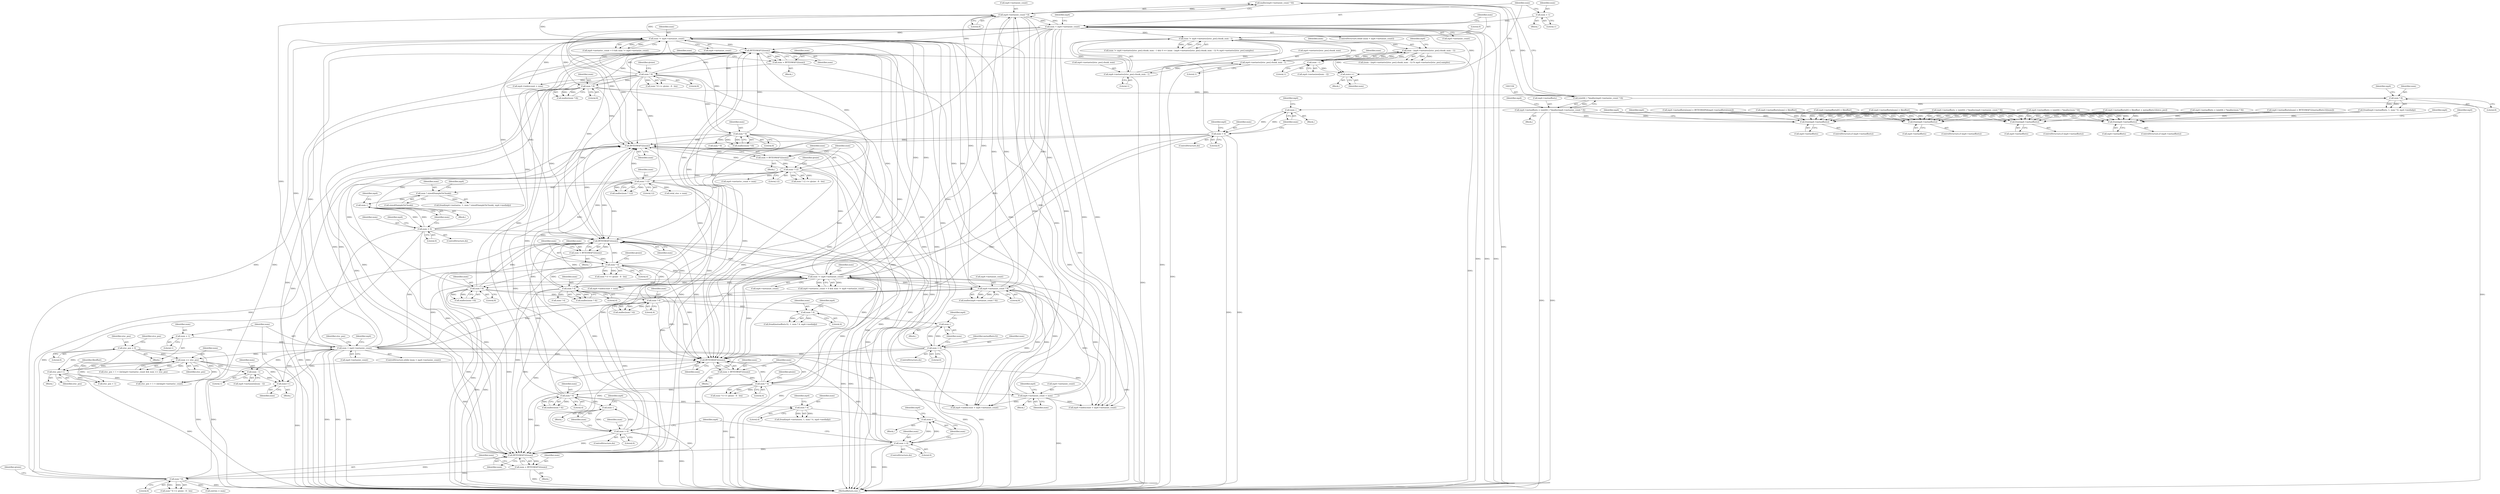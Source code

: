 digraph "0_gpmf-parser_341f12cd5b97ab419e53853ca00176457c9f1681_5@API" {
"1001537" [label="(Call,malloc(mp4->metasize_count * 8))"];
"1001538" [label="(Call,mp4->metasize_count * 8)"];
"1001510" [label="(Call,num != mp4->metasize_count)"];
"1001494" [label="(Call,num * 8)"];
"1001488" [label="(Call,num = BYTESWAP32(num))"];
"1001490" [label="(Call,BYTESWAP32(num))"];
"1000857" [label="(Call,num > 0)"];
"1000807" [label="(Call,num--)"];
"1000798" [label="(Call,num * sizeof(SampleToChunk))"];
"1000779" [label="(Call,num * 12)"];
"1000750" [label="(Call,num * 12)"];
"1000744" [label="(Call,num = BYTESWAP32(num))"];
"1000746" [label="(Call,BYTESWAP32(num))"];
"1001250" [label="(Call,num < mp4->metasize_count)"];
"1001246" [label="(Call,num = 1)"];
"1001331" [label="(Call,num++)"];
"1001267" [label="(Call,num == stsc_pos)"];
"1001198" [label="(Call,stsc_pos = 0)"];
"1001273" [label="(Call,stsc_pos++)"];
"1001319" [label="(Call,num - 1)"];
"1001168" [label="(Call,mp4->metasize_count * 8)"];
"1001617" [label="(Call,num < mp4->metasize_count)"];
"1001687" [label="(Call,num++)"];
"1001677" [label="(Call,num - 1)"];
"1001639" [label="(Call,num - (mp4->metastsc[stsc_pos].chunk_num - 1))"];
"1001625" [label="(Call,num != mp4->metastsc[stsc_pos].chunk_num - 1)"];
"1001627" [label="(Call,mp4->metastsc[stsc_pos].chunk_num - 1)"];
"1001641" [label="(Call,mp4->metastsc[stsc_pos].chunk_num - 1)"];
"1001613" [label="(Call,num = 1)"];
"1001140" [label="(Call,num != mp4->metasize_count)"];
"1001124" [label="(Call,num * 4)"];
"1001118" [label="(Call,num = BYTESWAP32(num))"];
"1001120" [label="(Call,BYTESWAP32(num))"];
"1001845" [label="(Call,num * 8)"];
"1001839" [label="(Call,num = BYTESWAP32(num))"];
"1001841" [label="(Call,BYTESWAP32(num))"];
"1000997" [label="(Call,num * 4)"];
"1000968" [label="(Call,num * 4)"];
"1000962" [label="(Call,num = BYTESWAP32(num))"];
"1000964" [label="(Call,BYTESWAP32(num))"];
"1001059" [label="(Call,num > 0)"];
"1001050" [label="(Call,num--)"];
"1001427" [label="(Call,num > 0)"];
"1001415" [label="(Call,num--)"];
"1001404" [label="(Call,num * 4)"];
"1001392" [label="(Call,num * 4)"];
"1001375" [label="(Call,num * 8)"];
"1001557" [label="(Call,num * 8)"];
"1001187" [label="(Call,num * 4)"];
"1001039" [label="(Call,num > 0)"];
"1001025" [label="(Call,num--)"];
"1001017" [label="(Call,num * 4)"];
"1001731" [label="(Call,num * 8)"];
"1001768" [label="(Call,num > 0)"];
"1001754" [label="(Call,num--)"];
"1001746" [label="(Call,num * 8)"];
"1000977" [label="(Call,mp4->metasize_count = num)"];
"1001535" [label="(Call,(uint64_t *)malloc(mp4->metasize_count * 8))"];
"1001531" [label="(Call,mp4->metaoffsets = (uint64_t *)malloc(mp4->metasize_count * 8))"];
"1001157" [label="(Call,free(mp4->metaoffsets))"];
"1001364" [label="(Call,free(mp4->metaoffsets))"];
"1001527" [label="(Call,free(mp4->metaoffsets))"];
"1001720" [label="(Call,free(mp4->metaoffsets))"];
"1001429" [label="(Literal,0)"];
"1001192" [label="(Block,)"];
"1001408" [label="(Identifier,mp4)"];
"1000723" [label="(Block,)"];
"1001416" [label="(Identifier,num)"];
"1000984" [label="(Identifier,mp4)"];
"1001539" [label="(Call,mp4->metasize_count)"];
"1000864" [label="(Identifier,mp4)"];
"1001496" [label="(Literal,8)"];
"1001252" [label="(Call,mp4->metasize_count)"];
"1001158" [label="(Call,mp4->metaoffsets)"];
"1001187" [label="(Call,num * 4)"];
"1000798" [label="(Call,num * sizeof(SampleToChunk))"];
"1001845" [label="(Call,num * 8)"];
"1001049" [label="(Block,)"];
"1001488" [label="(Call,num = BYTESWAP32(num))"];
"1001124" [label="(Call,num * 4)"];
"1001142" [label="(Call,mp4->metasize_count)"];
"1001125" [label="(Identifier,num)"];
"1001558" [label="(Identifier,num)"];
"1001747" [label="(Identifier,num)"];
"1001732" [label="(Identifier,num)"];
"1001260" [label="(Identifier,stsc_pos)"];
"1001048" [label="(ControlStructure,do)"];
"1000800" [label="(Call,sizeof(SampleToChunk))"];
"1000803" [label="(Identifier,mp4)"];
"1001269" [label="(Identifier,stsc_pos)"];
"1001214" [label="(Call,num * 4)"];
"1000977" [label="(Call,mp4->metasize_count = num)"];
"1001759" [label="(Identifier,mp4)"];
"1001120" [label="(Call,BYTESWAP32(num))"];
"1001615" [label="(Literal,1)"];
"1001023" [label="(ControlStructure,do)"];
"1001319" [label="(Call,num - 1)"];
"1001051" [label="(Identifier,num)"];
"1000813" [label="(Identifier,mp4)"];
"1000752" [label="(Literal,12)"];
"1001625" [label="(Call,num != mp4->metastsc[stsc_pos].chunk_num - 1)"];
"1001097" [label="(Block,)"];
"1001374" [label="(Call,malloc(num * 8))"];
"1001276" [label="(Identifier,fileoffset)"];
"1001169" [label="(Call,mp4->metasize_count)"];
"1001511" [label="(Identifier,num)"];
"1001368" [label="(Call,mp4->metaoffsets = (uint64_t *)malloc(num * 8))"];
"1001641" [label="(Call,mp4->metastsc[stsc_pos].chunk_num - 1)"];
"1001769" [label="(Identifier,num)"];
"1001415" [label="(Call,num--)"];
"1001840" [label="(Identifier,num)"];
"1001559" [label="(Literal,8)"];
"1000749" [label="(Call,num * 12 <= qtsize - 8 - len)"];
"1001854" [label="(Call,entries = num)"];
"1001640" [label="(Identifier,num)"];
"1001235" [label="(Call,mp4->metaoffsets[0] = fileoffset = metaoffsets32[stco_pos])"];
"1001200" [label="(Literal,0)"];
"1001394" [label="(Literal,4)"];
"1001188" [label="(Identifier,num)"];
"1000793" [label="(Call,fread(mp4->metastsc, 1, num * sizeof(SampleToChunk), mp4->mediafp))"];
"1001391" [label="(Call,malloc(num * 4))"];
"1001754" [label="(Call,num--)"];
"1001691" [label="(Identifier,mp4)"];
"1000806" [label="(Block,)"];
"1001545" [label="(Identifier,mp4)"];
"1001512" [label="(Call,mp4->metasize_count)"];
"1001364" [label="(Call,free(mp4->metaoffsets))"];
"1001490" [label="(Call,BYTESWAP32(num))"];
"1001039" [label="(Call,num > 0)"];
"1001355" [label="(Call,mp4->indexcount = num)"];
"1001528" [label="(Call,mp4->metaoffsets)"];
"1000751" [label="(Identifier,num)"];
"1000968" [label="(Call,num * 4)"];
"1001141" [label="(Identifier,num)"];
"1001118" [label="(Call,num = BYTESWAP32(num))"];
"1001746" [label="(Call,num * 8)"];
"1000965" [label="(Identifier,num)"];
"1001257" [label="(Call,stsc_pos + 1 < (int)mp4->metastsc_count && num == stsc_pos)"];
"1001638" [label="(Call,(num - (mp4->metastsc[stsc_pos].chunk_num - 1)) % mp4->metastsc[stsc_pos].samples)"];
"1001527" [label="(Call,free(mp4->metaoffsets))"];
"1001247" [label="(Identifier,num)"];
"1001847" [label="(Literal,8)"];
"1001687" [label="(Call,num++)"];
"1001533" [label="(Identifier,mp4)"];
"1001274" [label="(Identifier,stsc_pos)"];
"1001320" [label="(Identifier,num)"];
"1000780" [label="(Identifier,num)"];
"1001649" [label="(Literal,1)"];
"1000962" [label="(Call,num = BYTESWAP32(num))"];
"1001406" [label="(Literal,4)"];
"1001841" [label="(Call,BYTESWAP32(num))"];
"1001750" [label="(Identifier,mp4)"];
"1001606" [label="(Call,mp4->metaoffsets[0] = fileoffset)"];
"1001495" [label="(Identifier,num)"];
"1001616" [label="(ControlStructure,while (num < mp4->metasize_count))"];
"1001467" [label="(Block,)"];
"1001491" [label="(Identifier,num)"];
"1000996" [label="(Call,malloc(num * 4))"];
"1001163" [label="(Identifier,mp4)"];
"1001199" [label="(Identifier,stsc_pos)"];
"1001146" [label="(Call,mp4->indexcount = mp4->metasize_count)"];
"1001613" [label="(Call,num = 1)"];
"1000788" [label="(Call,total_stsc = num)"];
"1001494" [label="(Call,num * 8)"];
"1000746" [label="(Call,BYTESWAP32(num))"];
"1001040" [label="(Identifier,num)"];
"1001756" [label="(Call,mp4->metaoffsets[num] = BYTESWAP64(mp4->metaoffsets[num]))"];
"1001538" [label="(Call,mp4->metasize_count * 8)"];
"1001203" [label="(Identifier,stco_pos)"];
"1001365" [label="(Call,mp4->metaoffsets)"];
"1001721" [label="(Call,mp4->metaoffsets)"];
"1001026" [label="(Identifier,num)"];
"1000744" [label="(Call,num = BYTESWAP32(num))"];
"1001806" [label="(Block,)"];
"1000998" [label="(Identifier,num)"];
"1001018" [label="(Identifier,num)"];
"1001119" [label="(Identifier,num)"];
"1001335" [label="(Identifier,mp4)"];
"1000964" [label="(Call,BYTESWAP32(num))"];
"1001680" [label="(Call,mp4->metaoffsets[num] = fileoffset)"];
"1001017" [label="(Call,num * 4)"];
"1001498" [label="(Identifier,qtsize)"];
"1001249" [label="(ControlStructure,while (num < mp4->metasize_count))"];
"1001992" [label="(MethodReturn,size_t)"];
"1001370" [label="(Identifier,mp4)"];
"1001121" [label="(Identifier,num)"];
"1001153" [label="(ControlStructure,if (mp4->metaoffsets))"];
"1000972" [label="(Identifier,qtsize)"];
"1001614" [label="(Identifier,num)"];
"1001431" [label="(Identifier,metaoffsets32)"];
"1001315" [label="(Call,mp4->metasizes[num - 1])"];
"1001489" [label="(Identifier,num)"];
"1000799" [label="(Identifier,num)"];
"1001268" [label="(Identifier,num)"];
"1001755" [label="(Identifier,num)"];
"1001716" [label="(ControlStructure,if (mp4->metaoffsets))"];
"1000750" [label="(Call,num * 12)"];
"1000808" [label="(Identifier,num)"];
"1001393" [label="(Identifier,num)"];
"1001679" [label="(Literal,1)"];
"1001678" [label="(Identifier,num)"];
"1000807" [label="(Call,num--)"];
"1001405" [label="(Identifier,num)"];
"1001030" [label="(Identifier,mp4)"];
"1001622" [label="(Block,)"];
"1000967" [label="(Call,num * 4 <= qtsize - 8 - len)"];
"1000778" [label="(Call,malloc(num * 12))"];
"1000859" [label="(Literal,0)"];
"1001024" [label="(Block,)"];
"1000969" [label="(Identifier,num)"];
"1001724" [label="(Call,mp4->metaoffsets = (uint64_t *)malloc(num * 8))"];
"1001267" [label="(Call,num == stsc_pos)"];
"1001255" [label="(Block,)"];
"1001041" [label="(Literal,0)"];
"1001535" [label="(Call,(uint64_t *)malloc(mp4->metasize_count * 8))"];
"1001025" [label="(Call,num--)"];
"1001628" [label="(Call,mp4->metastsc[stsc_pos].chunk_num)"];
"1001128" [label="(Identifier,qtsize)"];
"1001642" [label="(Call,mp4->metastsc[stsc_pos].chunk_num)"];
"1001752" [label="(ControlStructure,do)"];
"1001427" [label="(Call,num > 0)"];
"1001012" [label="(Call,fread(mp4->metasizes, 1, num * 4, mp4->mediafp))"];
"1001401" [label="(Call,fread(metaoffsets32, 1, num * 4, mp4->mediafp))"];
"1001768" [label="(Call,num > 0)"];
"1001635" [label="(Literal,1)"];
"1001321" [label="(Literal,1)"];
"1001730" [label="(Call,malloc(num * 8))"];
"1001844" [label="(Call,num * 8 <= qtsize - 8 - len)"];
"1001626" [label="(Identifier,num)"];
"1001556" [label="(Call,malloc(num * 8))"];
"1001637" [label="(Literal,0)"];
"1001134" [label="(Call,mp4->metastsc_count > 0 && num != mp4->metasize_count)"];
"1000970" [label="(Literal,4)"];
"1000779" [label="(Call,num * 12)"];
"1001392" [label="(Call,num * 4)"];
"1000997" [label="(Call,num * 4)"];
"1001624" [label="(Call,num != mp4->metastsc[stsc_pos].chunk_num - 1 && 0 == (num - (mp4->metastsc[stsc_pos].chunk_num - 1)) % mp4->metastsc[stsc_pos].samples)"];
"1001562" [label="(Block,)"];
"1001050" [label="(Call,num--)"];
"1001677" [label="(Call,num - 1)"];
"1001542" [label="(Literal,8)"];
"1001617" [label="(Call,num < mp4->metasize_count)"];
"1001376" [label="(Identifier,num)"];
"1001531" [label="(Call,mp4->metaoffsets = (uint64_t *)malloc(mp4->metasize_count * 8))"];
"1001537" [label="(Call,malloc(mp4->metasize_count * 8))"];
"1001189" [label="(Literal,4)"];
"1001060" [label="(Identifier,num)"];
"1001753" [label="(Block,)"];
"1001619" [label="(Call,mp4->metasize_count)"];
"1001580" [label="(Call,num * 8)"];
"1001186" [label="(Call,malloc(num * 4))"];
"1001557" [label="(Call,num * 8)"];
"1001770" [label="(Literal,0)"];
"1001360" [label="(ControlStructure,if (mp4->metaoffsets))"];
"1001428" [label="(Identifier,num)"];
"1001061" [label="(Literal,0)"];
"1001375" [label="(Call,num * 8)"];
"1001198" [label="(Call,stsc_pos = 0)"];
"1001259" [label="(Call,stsc_pos + 1)"];
"1001618" [label="(Identifier,num)"];
"1001413" [label="(ControlStructure,do)"];
"1001532" [label="(Call,mp4->metaoffsets)"];
"1001064" [label="(Identifier,mp4)"];
"1001324" [label="(Call,mp4->metaoffsets[num] = fileoffset)"];
"1000963" [label="(Identifier,num)"];
"1001161" [label="(Call,mp4->metaoffsets = (uint64_t *)malloc(mp4->metasize_count * 8))"];
"1001377" [label="(Literal,8)"];
"1001627" [label="(Call,mp4->metastsc[stsc_pos].chunk_num - 1)"];
"1001420" [label="(Identifier,mp4)"];
"1001504" [label="(Call,mp4->metastsc_count > 0 && num != mp4->metasize_count)"];
"1001140" [label="(Call,num != mp4->metasize_count)"];
"1000781" [label="(Literal,12)"];
"1001273" [label="(Call,stsc_pos++)"];
"1001673" [label="(Call,mp4->metasizes[num - 1])"];
"1001414" [label="(Block,)"];
"1001019" [label="(Literal,4)"];
"1001250" [label="(Call,num < mp4->metasize_count)"];
"1001510" [label="(Call,num != mp4->metasize_count)"];
"1000930" [label="(Block,)"];
"1001711" [label="(Call,mp4->indexcount = num)"];
"1001773" [label="(Identifier,mp4)"];
"1001251" [label="(Identifier,num)"];
"1001246" [label="(Call,num = 1)"];
"1000858" [label="(Identifier,num)"];
"1001653" [label="(Identifier,mp4)"];
"1001059" [label="(Call,num > 0)"];
"1000978" [label="(Call,mp4->metasize_count)"];
"1001748" [label="(Literal,8)"];
"1001167" [label="(Call,malloc(mp4->metasize_count * 8))"];
"1001515" [label="(Block,)"];
"1001493" [label="(Call,num * 8 <= qtsize - 8 - len)"];
"1001731" [label="(Call,num * 8)"];
"1001523" [label="(ControlStructure,if (mp4->metaoffsets))"];
"1000999" [label="(Literal,4)"];
"1001733" [label="(Literal,8)"];
"1000759" [label="(Call,mp4->metastsc_count = num)"];
"1001720" [label="(Call,free(mp4->metaoffsets))"];
"1000754" [label="(Identifier,qtsize)"];
"1001842" [label="(Identifier,num)"];
"1001168" [label="(Call,mp4->metasize_count * 8)"];
"1001055" [label="(Identifier,mp4)"];
"1000857" [label="(Call,num > 0)"];
"1001726" [label="(Identifier,mp4)"];
"1001332" [label="(Identifier,num)"];
"1001741" [label="(Call,fread(mp4->metaoffsets, 1, num * 8, mp4->mediafp))"];
"1000805" [label="(ControlStructure,do)"];
"1001516" [label="(Call,mp4->indexcount = mp4->metasize_count)"];
"1000745" [label="(Identifier,num)"];
"1000747" [label="(Identifier,num)"];
"1001331" [label="(Call,num++)"];
"1001849" [label="(Identifier,qtsize)"];
"1001172" [label="(Literal,8)"];
"1001639" [label="(Call,num - (mp4->metastsc[stsc_pos].chunk_num - 1))"];
"1000976" [label="(Block,)"];
"1000981" [label="(Identifier,num)"];
"1001258" [label="(Call,stsc_pos + 1 < (int)mp4->metastsc_count)"];
"1001123" [label="(Call,num * 4 <= qtsize - 8 - len)"];
"1001839" [label="(Call,num = BYTESWAP32(num))"];
"1001126" [label="(Literal,4)"];
"1001688" [label="(Identifier,num)"];
"1001021" [label="(Identifier,mp4)"];
"1001270" [label="(Block,)"];
"1001248" [label="(Literal,1)"];
"1001404" [label="(Call,num * 4)"];
"1001157" [label="(Call,free(mp4->metaoffsets))"];
"1001417" [label="(Call,mp4->metaoffsets[num] = BYTESWAP32(metaoffsets32[num]))"];
"1001846" [label="(Identifier,num)"];
"1001537" -> "1001535"  [label="AST: "];
"1001537" -> "1001538"  [label="CFG: "];
"1001538" -> "1001537"  [label="AST: "];
"1001535" -> "1001537"  [label="CFG: "];
"1001537" -> "1001992"  [label="DDG: "];
"1001537" -> "1001535"  [label="DDG: "];
"1001538" -> "1001537"  [label="DDG: "];
"1001538" -> "1001537"  [label="DDG: "];
"1001538" -> "1001542"  [label="CFG: "];
"1001539" -> "1001538"  [label="AST: "];
"1001542" -> "1001538"  [label="AST: "];
"1001538" -> "1001992"  [label="DDG: "];
"1001538" -> "1001140"  [label="DDG: "];
"1001538" -> "1001146"  [label="DDG: "];
"1001538" -> "1001168"  [label="DDG: "];
"1001538" -> "1001510"  [label="DDG: "];
"1001538" -> "1001516"  [label="DDG: "];
"1001510" -> "1001538"  [label="DDG: "];
"1001617" -> "1001538"  [label="DDG: "];
"1001168" -> "1001538"  [label="DDG: "];
"1001140" -> "1001538"  [label="DDG: "];
"1000977" -> "1001538"  [label="DDG: "];
"1001250" -> "1001538"  [label="DDG: "];
"1001538" -> "1001617"  [label="DDG: "];
"1001510" -> "1001504"  [label="AST: "];
"1001510" -> "1001512"  [label="CFG: "];
"1001511" -> "1001510"  [label="AST: "];
"1001512" -> "1001510"  [label="AST: "];
"1001504" -> "1001510"  [label="CFG: "];
"1001510" -> "1001992"  [label="DDG: "];
"1001510" -> "1001992"  [label="DDG: "];
"1001510" -> "1000746"  [label="DDG: "];
"1001510" -> "1000964"  [label="DDG: "];
"1001510" -> "1001120"  [label="DDG: "];
"1001510" -> "1001140"  [label="DDG: "];
"1001510" -> "1001146"  [label="DDG: "];
"1001510" -> "1001168"  [label="DDG: "];
"1001510" -> "1001490"  [label="DDG: "];
"1001510" -> "1001504"  [label="DDG: "];
"1001510" -> "1001504"  [label="DDG: "];
"1001494" -> "1001510"  [label="DDG: "];
"1001617" -> "1001510"  [label="DDG: "];
"1001168" -> "1001510"  [label="DDG: "];
"1001140" -> "1001510"  [label="DDG: "];
"1000977" -> "1001510"  [label="DDG: "];
"1001250" -> "1001510"  [label="DDG: "];
"1001510" -> "1001516"  [label="DDG: "];
"1001510" -> "1001557"  [label="DDG: "];
"1001510" -> "1001711"  [label="DDG: "];
"1001510" -> "1001731"  [label="DDG: "];
"1001510" -> "1001841"  [label="DDG: "];
"1001494" -> "1001493"  [label="AST: "];
"1001494" -> "1001496"  [label="CFG: "];
"1001495" -> "1001494"  [label="AST: "];
"1001496" -> "1001494"  [label="AST: "];
"1001498" -> "1001494"  [label="CFG: "];
"1001494" -> "1001992"  [label="DDG: "];
"1001494" -> "1000746"  [label="DDG: "];
"1001494" -> "1000964"  [label="DDG: "];
"1001494" -> "1001120"  [label="DDG: "];
"1001494" -> "1001490"  [label="DDG: "];
"1001494" -> "1001493"  [label="DDG: "];
"1001494" -> "1001493"  [label="DDG: "];
"1001488" -> "1001494"  [label="DDG: "];
"1001494" -> "1001557"  [label="DDG: "];
"1001494" -> "1001711"  [label="DDG: "];
"1001494" -> "1001731"  [label="DDG: "];
"1001494" -> "1001841"  [label="DDG: "];
"1001488" -> "1001467"  [label="AST: "];
"1001488" -> "1001490"  [label="CFG: "];
"1001489" -> "1001488"  [label="AST: "];
"1001490" -> "1001488"  [label="AST: "];
"1001495" -> "1001488"  [label="CFG: "];
"1001488" -> "1001992"  [label="DDG: "];
"1001490" -> "1001488"  [label="DDG: "];
"1001490" -> "1001491"  [label="CFG: "];
"1001491" -> "1001490"  [label="AST: "];
"1000857" -> "1001490"  [label="DDG: "];
"1001250" -> "1001490"  [label="DDG: "];
"1001845" -> "1001490"  [label="DDG: "];
"1000997" -> "1001490"  [label="DDG: "];
"1000968" -> "1001490"  [label="DDG: "];
"1001059" -> "1001490"  [label="DDG: "];
"1001617" -> "1001490"  [label="DDG: "];
"1001427" -> "1001490"  [label="DDG: "];
"1001140" -> "1001490"  [label="DDG: "];
"1001375" -> "1001490"  [label="DDG: "];
"1001124" -> "1001490"  [label="DDG: "];
"1000750" -> "1001490"  [label="DDG: "];
"1001557" -> "1001490"  [label="DDG: "];
"1000779" -> "1001490"  [label="DDG: "];
"1001187" -> "1001490"  [label="DDG: "];
"1001039" -> "1001490"  [label="DDG: "];
"1001392" -> "1001490"  [label="DDG: "];
"1001731" -> "1001490"  [label="DDG: "];
"1001768" -> "1001490"  [label="DDG: "];
"1000857" -> "1000805"  [label="AST: "];
"1000857" -> "1000859"  [label="CFG: "];
"1000858" -> "1000857"  [label="AST: "];
"1000859" -> "1000857"  [label="AST: "];
"1000808" -> "1000857"  [label="CFG: "];
"1000864" -> "1000857"  [label="CFG: "];
"1000857" -> "1001992"  [label="DDG: "];
"1000857" -> "1001992"  [label="DDG: "];
"1000857" -> "1000746"  [label="DDG: "];
"1000857" -> "1000807"  [label="DDG: "];
"1000807" -> "1000857"  [label="DDG: "];
"1000857" -> "1000964"  [label="DDG: "];
"1000857" -> "1001120"  [label="DDG: "];
"1000857" -> "1001841"  [label="DDG: "];
"1000807" -> "1000806"  [label="AST: "];
"1000807" -> "1000808"  [label="CFG: "];
"1000808" -> "1000807"  [label="AST: "];
"1000813" -> "1000807"  [label="CFG: "];
"1000798" -> "1000807"  [label="DDG: "];
"1000798" -> "1000793"  [label="AST: "];
"1000798" -> "1000800"  [label="CFG: "];
"1000799" -> "1000798"  [label="AST: "];
"1000800" -> "1000798"  [label="AST: "];
"1000803" -> "1000798"  [label="CFG: "];
"1000798" -> "1000793"  [label="DDG: "];
"1000779" -> "1000798"  [label="DDG: "];
"1000779" -> "1000778"  [label="AST: "];
"1000779" -> "1000781"  [label="CFG: "];
"1000780" -> "1000779"  [label="AST: "];
"1000781" -> "1000779"  [label="AST: "];
"1000778" -> "1000779"  [label="CFG: "];
"1000779" -> "1001992"  [label="DDG: "];
"1000779" -> "1000746"  [label="DDG: "];
"1000779" -> "1000778"  [label="DDG: "];
"1000779" -> "1000778"  [label="DDG: "];
"1000750" -> "1000779"  [label="DDG: "];
"1000779" -> "1000788"  [label="DDG: "];
"1000779" -> "1000964"  [label="DDG: "];
"1000779" -> "1001120"  [label="DDG: "];
"1000779" -> "1001841"  [label="DDG: "];
"1000750" -> "1000749"  [label="AST: "];
"1000750" -> "1000752"  [label="CFG: "];
"1000751" -> "1000750"  [label="AST: "];
"1000752" -> "1000750"  [label="AST: "];
"1000754" -> "1000750"  [label="CFG: "];
"1000750" -> "1001992"  [label="DDG: "];
"1000750" -> "1000746"  [label="DDG: "];
"1000750" -> "1000749"  [label="DDG: "];
"1000750" -> "1000749"  [label="DDG: "];
"1000744" -> "1000750"  [label="DDG: "];
"1000750" -> "1000759"  [label="DDG: "];
"1000750" -> "1000964"  [label="DDG: "];
"1000750" -> "1001120"  [label="DDG: "];
"1000750" -> "1001841"  [label="DDG: "];
"1000744" -> "1000723"  [label="AST: "];
"1000744" -> "1000746"  [label="CFG: "];
"1000745" -> "1000744"  [label="AST: "];
"1000746" -> "1000744"  [label="AST: "];
"1000751" -> "1000744"  [label="CFG: "];
"1000744" -> "1001992"  [label="DDG: "];
"1000746" -> "1000744"  [label="DDG: "];
"1000746" -> "1000747"  [label="CFG: "];
"1000747" -> "1000746"  [label="AST: "];
"1001250" -> "1000746"  [label="DDG: "];
"1001845" -> "1000746"  [label="DDG: "];
"1000997" -> "1000746"  [label="DDG: "];
"1000968" -> "1000746"  [label="DDG: "];
"1001059" -> "1000746"  [label="DDG: "];
"1001617" -> "1000746"  [label="DDG: "];
"1001427" -> "1000746"  [label="DDG: "];
"1001140" -> "1000746"  [label="DDG: "];
"1001375" -> "1000746"  [label="DDG: "];
"1001124" -> "1000746"  [label="DDG: "];
"1001557" -> "1000746"  [label="DDG: "];
"1001187" -> "1000746"  [label="DDG: "];
"1001039" -> "1000746"  [label="DDG: "];
"1001392" -> "1000746"  [label="DDG: "];
"1001731" -> "1000746"  [label="DDG: "];
"1001768" -> "1000746"  [label="DDG: "];
"1001250" -> "1001249"  [label="AST: "];
"1001250" -> "1001252"  [label="CFG: "];
"1001251" -> "1001250"  [label="AST: "];
"1001252" -> "1001250"  [label="AST: "];
"1001260" -> "1001250"  [label="CFG: "];
"1001335" -> "1001250"  [label="CFG: "];
"1001250" -> "1001992"  [label="DDG: "];
"1001250" -> "1001992"  [label="DDG: "];
"1001250" -> "1001992"  [label="DDG: "];
"1001250" -> "1000964"  [label="DDG: "];
"1001250" -> "1001120"  [label="DDG: "];
"1001250" -> "1001140"  [label="DDG: "];
"1001250" -> "1001146"  [label="DDG: "];
"1001250" -> "1001168"  [label="DDG: "];
"1001246" -> "1001250"  [label="DDG: "];
"1001331" -> "1001250"  [label="DDG: "];
"1001168" -> "1001250"  [label="DDG: "];
"1001250" -> "1001267"  [label="DDG: "];
"1001250" -> "1001319"  [label="DDG: "];
"1001250" -> "1001331"  [label="DDG: "];
"1001250" -> "1001516"  [label="DDG: "];
"1001250" -> "1001841"  [label="DDG: "];
"1001246" -> "1001192"  [label="AST: "];
"1001246" -> "1001248"  [label="CFG: "];
"1001247" -> "1001246"  [label="AST: "];
"1001248" -> "1001246"  [label="AST: "];
"1001251" -> "1001246"  [label="CFG: "];
"1001331" -> "1001255"  [label="AST: "];
"1001331" -> "1001332"  [label="CFG: "];
"1001332" -> "1001331"  [label="AST: "];
"1001251" -> "1001331"  [label="CFG: "];
"1001267" -> "1001331"  [label="DDG: "];
"1001319" -> "1001331"  [label="DDG: "];
"1001267" -> "1001257"  [label="AST: "];
"1001267" -> "1001269"  [label="CFG: "];
"1001268" -> "1001267"  [label="AST: "];
"1001269" -> "1001267"  [label="AST: "];
"1001257" -> "1001267"  [label="CFG: "];
"1001267" -> "1001992"  [label="DDG: "];
"1001267" -> "1001258"  [label="DDG: "];
"1001267" -> "1001259"  [label="DDG: "];
"1001267" -> "1001257"  [label="DDG: "];
"1001267" -> "1001257"  [label="DDG: "];
"1001198" -> "1001267"  [label="DDG: "];
"1001273" -> "1001267"  [label="DDG: "];
"1001267" -> "1001273"  [label="DDG: "];
"1001267" -> "1001319"  [label="DDG: "];
"1001198" -> "1001192"  [label="AST: "];
"1001198" -> "1001200"  [label="CFG: "];
"1001199" -> "1001198"  [label="AST: "];
"1001200" -> "1001198"  [label="AST: "];
"1001203" -> "1001198"  [label="CFG: "];
"1001198" -> "1001992"  [label="DDG: "];
"1001198" -> "1001258"  [label="DDG: "];
"1001198" -> "1001259"  [label="DDG: "];
"1001198" -> "1001273"  [label="DDG: "];
"1001273" -> "1001270"  [label="AST: "];
"1001273" -> "1001274"  [label="CFG: "];
"1001274" -> "1001273"  [label="AST: "];
"1001276" -> "1001273"  [label="CFG: "];
"1001273" -> "1001992"  [label="DDG: "];
"1001273" -> "1001258"  [label="DDG: "];
"1001273" -> "1001259"  [label="DDG: "];
"1001319" -> "1001315"  [label="AST: "];
"1001319" -> "1001321"  [label="CFG: "];
"1001320" -> "1001319"  [label="AST: "];
"1001321" -> "1001319"  [label="AST: "];
"1001315" -> "1001319"  [label="CFG: "];
"1001168" -> "1001167"  [label="AST: "];
"1001168" -> "1001172"  [label="CFG: "];
"1001169" -> "1001168"  [label="AST: "];
"1001172" -> "1001168"  [label="AST: "];
"1001167" -> "1001168"  [label="CFG: "];
"1001168" -> "1001992"  [label="DDG: "];
"1001168" -> "1001140"  [label="DDG: "];
"1001168" -> "1001146"  [label="DDG: "];
"1001168" -> "1001167"  [label="DDG: "];
"1001168" -> "1001167"  [label="DDG: "];
"1001617" -> "1001168"  [label="DDG: "];
"1001140" -> "1001168"  [label="DDG: "];
"1000977" -> "1001168"  [label="DDG: "];
"1001168" -> "1001516"  [label="DDG: "];
"1001617" -> "1001616"  [label="AST: "];
"1001617" -> "1001619"  [label="CFG: "];
"1001618" -> "1001617"  [label="AST: "];
"1001619" -> "1001617"  [label="AST: "];
"1001626" -> "1001617"  [label="CFG: "];
"1001691" -> "1001617"  [label="CFG: "];
"1001617" -> "1001992"  [label="DDG: "];
"1001617" -> "1001992"  [label="DDG: "];
"1001617" -> "1001992"  [label="DDG: "];
"1001617" -> "1000964"  [label="DDG: "];
"1001617" -> "1001120"  [label="DDG: "];
"1001617" -> "1001140"  [label="DDG: "];
"1001617" -> "1001146"  [label="DDG: "];
"1001617" -> "1001516"  [label="DDG: "];
"1001687" -> "1001617"  [label="DDG: "];
"1001613" -> "1001617"  [label="DDG: "];
"1001617" -> "1001625"  [label="DDG: "];
"1001617" -> "1001841"  [label="DDG: "];
"1001687" -> "1001622"  [label="AST: "];
"1001687" -> "1001688"  [label="CFG: "];
"1001688" -> "1001687"  [label="AST: "];
"1001618" -> "1001687"  [label="CFG: "];
"1001677" -> "1001687"  [label="DDG: "];
"1001639" -> "1001687"  [label="DDG: "];
"1001625" -> "1001687"  [label="DDG: "];
"1001677" -> "1001673"  [label="AST: "];
"1001677" -> "1001679"  [label="CFG: "];
"1001678" -> "1001677"  [label="AST: "];
"1001679" -> "1001677"  [label="AST: "];
"1001673" -> "1001677"  [label="CFG: "];
"1001639" -> "1001677"  [label="DDG: "];
"1001625" -> "1001677"  [label="DDG: "];
"1001639" -> "1001638"  [label="AST: "];
"1001639" -> "1001641"  [label="CFG: "];
"1001640" -> "1001639"  [label="AST: "];
"1001641" -> "1001639"  [label="AST: "];
"1001653" -> "1001639"  [label="CFG: "];
"1001639" -> "1001992"  [label="DDG: "];
"1001639" -> "1001638"  [label="DDG: "];
"1001639" -> "1001638"  [label="DDG: "];
"1001625" -> "1001639"  [label="DDG: "];
"1001641" -> "1001639"  [label="DDG: "];
"1001641" -> "1001639"  [label="DDG: "];
"1001625" -> "1001624"  [label="AST: "];
"1001625" -> "1001627"  [label="CFG: "];
"1001626" -> "1001625"  [label="AST: "];
"1001627" -> "1001625"  [label="AST: "];
"1001637" -> "1001625"  [label="CFG: "];
"1001624" -> "1001625"  [label="CFG: "];
"1001625" -> "1001992"  [label="DDG: "];
"1001625" -> "1001624"  [label="DDG: "];
"1001625" -> "1001624"  [label="DDG: "];
"1001627" -> "1001625"  [label="DDG: "];
"1001627" -> "1001625"  [label="DDG: "];
"1001627" -> "1001635"  [label="CFG: "];
"1001628" -> "1001627"  [label="AST: "];
"1001635" -> "1001627"  [label="AST: "];
"1001627" -> "1001992"  [label="DDG: "];
"1001641" -> "1001627"  [label="DDG: "];
"1001627" -> "1001641"  [label="DDG: "];
"1001641" -> "1001649"  [label="CFG: "];
"1001642" -> "1001641"  [label="AST: "];
"1001649" -> "1001641"  [label="AST: "];
"1001641" -> "1001992"  [label="DDG: "];
"1001613" -> "1001562"  [label="AST: "];
"1001613" -> "1001615"  [label="CFG: "];
"1001614" -> "1001613"  [label="AST: "];
"1001615" -> "1001613"  [label="AST: "];
"1001618" -> "1001613"  [label="CFG: "];
"1001140" -> "1001134"  [label="AST: "];
"1001140" -> "1001142"  [label="CFG: "];
"1001141" -> "1001140"  [label="AST: "];
"1001142" -> "1001140"  [label="AST: "];
"1001134" -> "1001140"  [label="CFG: "];
"1001140" -> "1001992"  [label="DDG: "];
"1001140" -> "1001992"  [label="DDG: "];
"1001140" -> "1000964"  [label="DDG: "];
"1001140" -> "1001120"  [label="DDG: "];
"1001140" -> "1001134"  [label="DDG: "];
"1001140" -> "1001134"  [label="DDG: "];
"1001124" -> "1001140"  [label="DDG: "];
"1000977" -> "1001140"  [label="DDG: "];
"1001140" -> "1001146"  [label="DDG: "];
"1001140" -> "1001187"  [label="DDG: "];
"1001140" -> "1001355"  [label="DDG: "];
"1001140" -> "1001375"  [label="DDG: "];
"1001140" -> "1001516"  [label="DDG: "];
"1001140" -> "1001841"  [label="DDG: "];
"1001124" -> "1001123"  [label="AST: "];
"1001124" -> "1001126"  [label="CFG: "];
"1001125" -> "1001124"  [label="AST: "];
"1001126" -> "1001124"  [label="AST: "];
"1001128" -> "1001124"  [label="CFG: "];
"1001124" -> "1001992"  [label="DDG: "];
"1001124" -> "1000964"  [label="DDG: "];
"1001124" -> "1001120"  [label="DDG: "];
"1001124" -> "1001123"  [label="DDG: "];
"1001124" -> "1001123"  [label="DDG: "];
"1001118" -> "1001124"  [label="DDG: "];
"1001124" -> "1001187"  [label="DDG: "];
"1001124" -> "1001355"  [label="DDG: "];
"1001124" -> "1001375"  [label="DDG: "];
"1001124" -> "1001841"  [label="DDG: "];
"1001118" -> "1001097"  [label="AST: "];
"1001118" -> "1001120"  [label="CFG: "];
"1001119" -> "1001118"  [label="AST: "];
"1001120" -> "1001118"  [label="AST: "];
"1001125" -> "1001118"  [label="CFG: "];
"1001118" -> "1001992"  [label="DDG: "];
"1001120" -> "1001118"  [label="DDG: "];
"1001120" -> "1001121"  [label="CFG: "];
"1001121" -> "1001120"  [label="AST: "];
"1001845" -> "1001120"  [label="DDG: "];
"1000997" -> "1001120"  [label="DDG: "];
"1000968" -> "1001120"  [label="DDG: "];
"1001059" -> "1001120"  [label="DDG: "];
"1001427" -> "1001120"  [label="DDG: "];
"1001375" -> "1001120"  [label="DDG: "];
"1001557" -> "1001120"  [label="DDG: "];
"1001187" -> "1001120"  [label="DDG: "];
"1001039" -> "1001120"  [label="DDG: "];
"1001392" -> "1001120"  [label="DDG: "];
"1001731" -> "1001120"  [label="DDG: "];
"1001768" -> "1001120"  [label="DDG: "];
"1001845" -> "1001844"  [label="AST: "];
"1001845" -> "1001847"  [label="CFG: "];
"1001846" -> "1001845"  [label="AST: "];
"1001847" -> "1001845"  [label="AST: "];
"1001849" -> "1001845"  [label="CFG: "];
"1001845" -> "1001992"  [label="DDG: "];
"1001845" -> "1000964"  [label="DDG: "];
"1001845" -> "1001841"  [label="DDG: "];
"1001845" -> "1001844"  [label="DDG: "];
"1001845" -> "1001844"  [label="DDG: "];
"1001839" -> "1001845"  [label="DDG: "];
"1001845" -> "1001854"  [label="DDG: "];
"1001839" -> "1001806"  [label="AST: "];
"1001839" -> "1001841"  [label="CFG: "];
"1001840" -> "1001839"  [label="AST: "];
"1001841" -> "1001839"  [label="AST: "];
"1001846" -> "1001839"  [label="CFG: "];
"1001839" -> "1001992"  [label="DDG: "];
"1001841" -> "1001839"  [label="DDG: "];
"1001841" -> "1001842"  [label="CFG: "];
"1001842" -> "1001841"  [label="AST: "];
"1000997" -> "1001841"  [label="DDG: "];
"1000968" -> "1001841"  [label="DDG: "];
"1001059" -> "1001841"  [label="DDG: "];
"1001427" -> "1001841"  [label="DDG: "];
"1001375" -> "1001841"  [label="DDG: "];
"1001557" -> "1001841"  [label="DDG: "];
"1001187" -> "1001841"  [label="DDG: "];
"1001039" -> "1001841"  [label="DDG: "];
"1001392" -> "1001841"  [label="DDG: "];
"1001731" -> "1001841"  [label="DDG: "];
"1001768" -> "1001841"  [label="DDG: "];
"1000997" -> "1000996"  [label="AST: "];
"1000997" -> "1000999"  [label="CFG: "];
"1000998" -> "1000997"  [label="AST: "];
"1000999" -> "1000997"  [label="AST: "];
"1000996" -> "1000997"  [label="CFG: "];
"1000997" -> "1001992"  [label="DDG: "];
"1000997" -> "1000964"  [label="DDG: "];
"1000997" -> "1000996"  [label="DDG: "];
"1000997" -> "1000996"  [label="DDG: "];
"1000968" -> "1000997"  [label="DDG: "];
"1000997" -> "1001017"  [label="DDG: "];
"1000997" -> "1001050"  [label="DDG: "];
"1000968" -> "1000967"  [label="AST: "];
"1000968" -> "1000970"  [label="CFG: "];
"1000969" -> "1000968"  [label="AST: "];
"1000970" -> "1000968"  [label="AST: "];
"1000972" -> "1000968"  [label="CFG: "];
"1000968" -> "1001992"  [label="DDG: "];
"1000968" -> "1000964"  [label="DDG: "];
"1000968" -> "1000967"  [label="DDG: "];
"1000968" -> "1000967"  [label="DDG: "];
"1000962" -> "1000968"  [label="DDG: "];
"1000968" -> "1000977"  [label="DDG: "];
"1000962" -> "1000930"  [label="AST: "];
"1000962" -> "1000964"  [label="CFG: "];
"1000963" -> "1000962"  [label="AST: "];
"1000964" -> "1000962"  [label="AST: "];
"1000969" -> "1000962"  [label="CFG: "];
"1000962" -> "1001992"  [label="DDG: "];
"1000964" -> "1000962"  [label="DDG: "];
"1000964" -> "1000965"  [label="CFG: "];
"1000965" -> "1000964"  [label="AST: "];
"1001059" -> "1000964"  [label="DDG: "];
"1001427" -> "1000964"  [label="DDG: "];
"1001375" -> "1000964"  [label="DDG: "];
"1001557" -> "1000964"  [label="DDG: "];
"1001187" -> "1000964"  [label="DDG: "];
"1001039" -> "1000964"  [label="DDG: "];
"1001392" -> "1000964"  [label="DDG: "];
"1001731" -> "1000964"  [label="DDG: "];
"1001768" -> "1000964"  [label="DDG: "];
"1001059" -> "1001048"  [label="AST: "];
"1001059" -> "1001061"  [label="CFG: "];
"1001060" -> "1001059"  [label="AST: "];
"1001061" -> "1001059"  [label="AST: "];
"1001051" -> "1001059"  [label="CFG: "];
"1001064" -> "1001059"  [label="CFG: "];
"1001059" -> "1001992"  [label="DDG: "];
"1001059" -> "1001992"  [label="DDG: "];
"1001059" -> "1001050"  [label="DDG: "];
"1001050" -> "1001059"  [label="DDG: "];
"1001050" -> "1001049"  [label="AST: "];
"1001050" -> "1001051"  [label="CFG: "];
"1001051" -> "1001050"  [label="AST: "];
"1001055" -> "1001050"  [label="CFG: "];
"1001427" -> "1001413"  [label="AST: "];
"1001427" -> "1001429"  [label="CFG: "];
"1001428" -> "1001427"  [label="AST: "];
"1001429" -> "1001427"  [label="AST: "];
"1001416" -> "1001427"  [label="CFG: "];
"1001431" -> "1001427"  [label="CFG: "];
"1001427" -> "1001992"  [label="DDG: "];
"1001427" -> "1001992"  [label="DDG: "];
"1001427" -> "1001415"  [label="DDG: "];
"1001415" -> "1001427"  [label="DDG: "];
"1001415" -> "1001414"  [label="AST: "];
"1001415" -> "1001416"  [label="CFG: "];
"1001416" -> "1001415"  [label="AST: "];
"1001420" -> "1001415"  [label="CFG: "];
"1001404" -> "1001415"  [label="DDG: "];
"1001404" -> "1001401"  [label="AST: "];
"1001404" -> "1001406"  [label="CFG: "];
"1001405" -> "1001404"  [label="AST: "];
"1001406" -> "1001404"  [label="AST: "];
"1001408" -> "1001404"  [label="CFG: "];
"1001404" -> "1001401"  [label="DDG: "];
"1001404" -> "1001401"  [label="DDG: "];
"1001392" -> "1001404"  [label="DDG: "];
"1001392" -> "1001391"  [label="AST: "];
"1001392" -> "1001394"  [label="CFG: "];
"1001393" -> "1001392"  [label="AST: "];
"1001394" -> "1001392"  [label="AST: "];
"1001391" -> "1001392"  [label="CFG: "];
"1001392" -> "1001992"  [label="DDG: "];
"1001392" -> "1001391"  [label="DDG: "];
"1001392" -> "1001391"  [label="DDG: "];
"1001375" -> "1001392"  [label="DDG: "];
"1001375" -> "1001374"  [label="AST: "];
"1001375" -> "1001377"  [label="CFG: "];
"1001376" -> "1001375"  [label="AST: "];
"1001377" -> "1001375"  [label="AST: "];
"1001374" -> "1001375"  [label="CFG: "];
"1001375" -> "1001992"  [label="DDG: "];
"1001375" -> "1001374"  [label="DDG: "];
"1001375" -> "1001374"  [label="DDG: "];
"1001557" -> "1001556"  [label="AST: "];
"1001557" -> "1001559"  [label="CFG: "];
"1001558" -> "1001557"  [label="AST: "];
"1001559" -> "1001557"  [label="AST: "];
"1001556" -> "1001557"  [label="CFG: "];
"1001557" -> "1001992"  [label="DDG: "];
"1001557" -> "1001556"  [label="DDG: "];
"1001557" -> "1001556"  [label="DDG: "];
"1001557" -> "1001580"  [label="DDG: "];
"1001187" -> "1001186"  [label="AST: "];
"1001187" -> "1001189"  [label="CFG: "];
"1001188" -> "1001187"  [label="AST: "];
"1001189" -> "1001187"  [label="AST: "];
"1001186" -> "1001187"  [label="CFG: "];
"1001187" -> "1001992"  [label="DDG: "];
"1001187" -> "1001186"  [label="DDG: "];
"1001187" -> "1001186"  [label="DDG: "];
"1001187" -> "1001214"  [label="DDG: "];
"1001039" -> "1001023"  [label="AST: "];
"1001039" -> "1001041"  [label="CFG: "];
"1001040" -> "1001039"  [label="AST: "];
"1001041" -> "1001039"  [label="AST: "];
"1001026" -> "1001039"  [label="CFG: "];
"1001064" -> "1001039"  [label="CFG: "];
"1001039" -> "1001992"  [label="DDG: "];
"1001039" -> "1001992"  [label="DDG: "];
"1001039" -> "1001025"  [label="DDG: "];
"1001025" -> "1001039"  [label="DDG: "];
"1001025" -> "1001024"  [label="AST: "];
"1001025" -> "1001026"  [label="CFG: "];
"1001026" -> "1001025"  [label="AST: "];
"1001030" -> "1001025"  [label="CFG: "];
"1001017" -> "1001025"  [label="DDG: "];
"1001017" -> "1001012"  [label="AST: "];
"1001017" -> "1001019"  [label="CFG: "];
"1001018" -> "1001017"  [label="AST: "];
"1001019" -> "1001017"  [label="AST: "];
"1001021" -> "1001017"  [label="CFG: "];
"1001017" -> "1001012"  [label="DDG: "];
"1001017" -> "1001012"  [label="DDG: "];
"1001731" -> "1001730"  [label="AST: "];
"1001731" -> "1001733"  [label="CFG: "];
"1001732" -> "1001731"  [label="AST: "];
"1001733" -> "1001731"  [label="AST: "];
"1001730" -> "1001731"  [label="CFG: "];
"1001731" -> "1001992"  [label="DDG: "];
"1001731" -> "1001730"  [label="DDG: "];
"1001731" -> "1001730"  [label="DDG: "];
"1001731" -> "1001746"  [label="DDG: "];
"1001768" -> "1001752"  [label="AST: "];
"1001768" -> "1001770"  [label="CFG: "];
"1001769" -> "1001768"  [label="AST: "];
"1001770" -> "1001768"  [label="AST: "];
"1001755" -> "1001768"  [label="CFG: "];
"1001773" -> "1001768"  [label="CFG: "];
"1001768" -> "1001992"  [label="DDG: "];
"1001768" -> "1001992"  [label="DDG: "];
"1001768" -> "1001754"  [label="DDG: "];
"1001754" -> "1001768"  [label="DDG: "];
"1001754" -> "1001753"  [label="AST: "];
"1001754" -> "1001755"  [label="CFG: "];
"1001755" -> "1001754"  [label="AST: "];
"1001759" -> "1001754"  [label="CFG: "];
"1001746" -> "1001754"  [label="DDG: "];
"1001746" -> "1001741"  [label="AST: "];
"1001746" -> "1001748"  [label="CFG: "];
"1001747" -> "1001746"  [label="AST: "];
"1001748" -> "1001746"  [label="AST: "];
"1001750" -> "1001746"  [label="CFG: "];
"1001746" -> "1001741"  [label="DDG: "];
"1001746" -> "1001741"  [label="DDG: "];
"1000977" -> "1000976"  [label="AST: "];
"1000977" -> "1000981"  [label="CFG: "];
"1000978" -> "1000977"  [label="AST: "];
"1000981" -> "1000977"  [label="AST: "];
"1000984" -> "1000977"  [label="CFG: "];
"1000977" -> "1001992"  [label="DDG: "];
"1000977" -> "1001146"  [label="DDG: "];
"1000977" -> "1001516"  [label="DDG: "];
"1001535" -> "1001531"  [label="AST: "];
"1001536" -> "1001535"  [label="AST: "];
"1001531" -> "1001535"  [label="CFG: "];
"1001535" -> "1001992"  [label="DDG: "];
"1001535" -> "1001531"  [label="DDG: "];
"1001531" -> "1001515"  [label="AST: "];
"1001532" -> "1001531"  [label="AST: "];
"1001545" -> "1001531"  [label="CFG: "];
"1001531" -> "1001992"  [label="DDG: "];
"1001531" -> "1001992"  [label="DDG: "];
"1001531" -> "1001157"  [label="DDG: "];
"1001531" -> "1001364"  [label="DDG: "];
"1001531" -> "1001527"  [label="DDG: "];
"1001531" -> "1001720"  [label="DDG: "];
"1001157" -> "1001153"  [label="AST: "];
"1001157" -> "1001158"  [label="CFG: "];
"1001158" -> "1001157"  [label="AST: "];
"1001163" -> "1001157"  [label="CFG: "];
"1001606" -> "1001157"  [label="DDG: "];
"1001417" -> "1001157"  [label="DDG: "];
"1001756" -> "1001157"  [label="DDG: "];
"1001741" -> "1001157"  [label="DDG: "];
"1001724" -> "1001157"  [label="DDG: "];
"1001680" -> "1001157"  [label="DDG: "];
"1001161" -> "1001157"  [label="DDG: "];
"1001368" -> "1001157"  [label="DDG: "];
"1001324" -> "1001157"  [label="DDG: "];
"1001235" -> "1001157"  [label="DDG: "];
"1001364" -> "1001360"  [label="AST: "];
"1001364" -> "1001365"  [label="CFG: "];
"1001365" -> "1001364"  [label="AST: "];
"1001370" -> "1001364"  [label="CFG: "];
"1001606" -> "1001364"  [label="DDG: "];
"1001417" -> "1001364"  [label="DDG: "];
"1001756" -> "1001364"  [label="DDG: "];
"1001741" -> "1001364"  [label="DDG: "];
"1001724" -> "1001364"  [label="DDG: "];
"1001680" -> "1001364"  [label="DDG: "];
"1001161" -> "1001364"  [label="DDG: "];
"1001368" -> "1001364"  [label="DDG: "];
"1001324" -> "1001364"  [label="DDG: "];
"1001235" -> "1001364"  [label="DDG: "];
"1001527" -> "1001523"  [label="AST: "];
"1001527" -> "1001528"  [label="CFG: "];
"1001528" -> "1001527"  [label="AST: "];
"1001533" -> "1001527"  [label="CFG: "];
"1001606" -> "1001527"  [label="DDG: "];
"1001417" -> "1001527"  [label="DDG: "];
"1001756" -> "1001527"  [label="DDG: "];
"1001741" -> "1001527"  [label="DDG: "];
"1001724" -> "1001527"  [label="DDG: "];
"1001680" -> "1001527"  [label="DDG: "];
"1001161" -> "1001527"  [label="DDG: "];
"1001368" -> "1001527"  [label="DDG: "];
"1001324" -> "1001527"  [label="DDG: "];
"1001235" -> "1001527"  [label="DDG: "];
"1001720" -> "1001716"  [label="AST: "];
"1001720" -> "1001721"  [label="CFG: "];
"1001721" -> "1001720"  [label="AST: "];
"1001726" -> "1001720"  [label="CFG: "];
"1001606" -> "1001720"  [label="DDG: "];
"1001417" -> "1001720"  [label="DDG: "];
"1001756" -> "1001720"  [label="DDG: "];
"1001741" -> "1001720"  [label="DDG: "];
"1001724" -> "1001720"  [label="DDG: "];
"1001680" -> "1001720"  [label="DDG: "];
"1001161" -> "1001720"  [label="DDG: "];
"1001368" -> "1001720"  [label="DDG: "];
"1001324" -> "1001720"  [label="DDG: "];
"1001235" -> "1001720"  [label="DDG: "];
}
